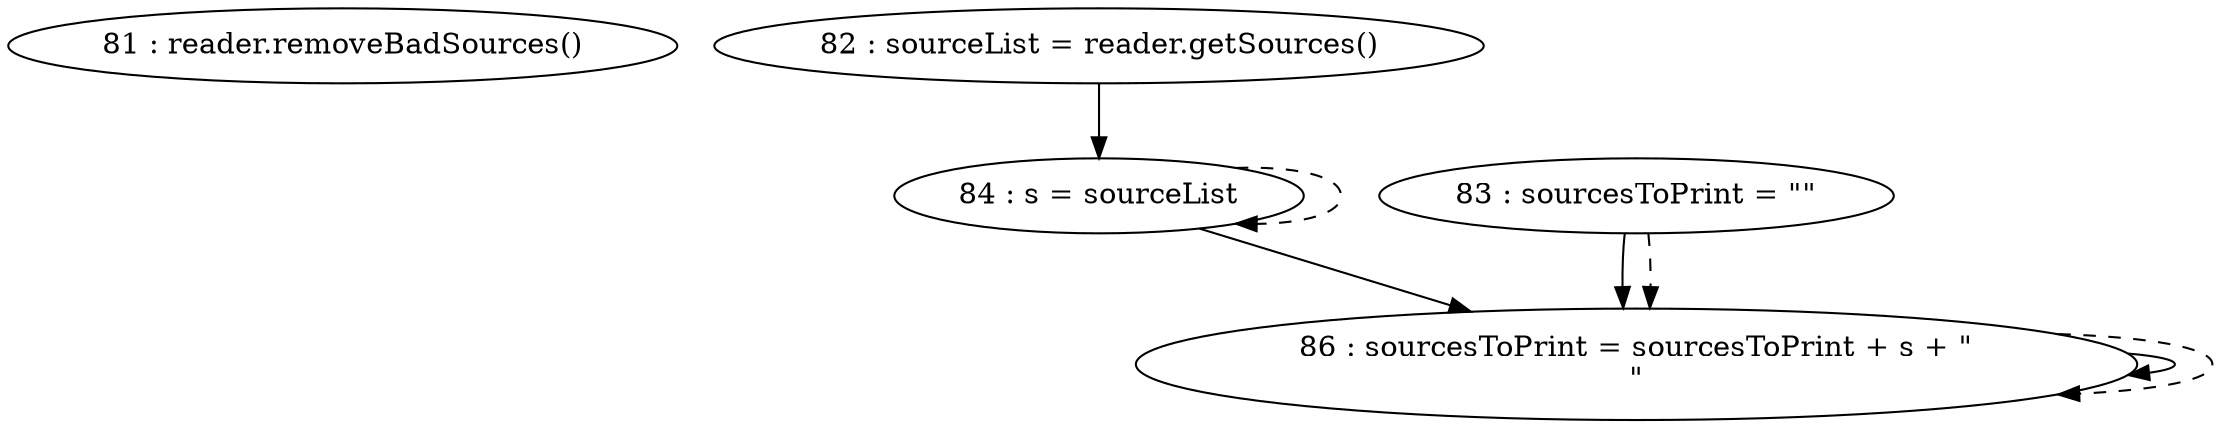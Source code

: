 digraph G {
"81 : reader.removeBadSources()"
"82 : sourceList = reader.getSources()"
"82 : sourceList = reader.getSources()" -> "84 : s = sourceList"
"83 : sourcesToPrint = \"\""
"83 : sourcesToPrint = \"\"" -> "86 : sourcesToPrint = sourcesToPrint + s + \"\n\""
"83 : sourcesToPrint = \"\"" -> "86 : sourcesToPrint = sourcesToPrint + s + \"\n\"" [style=dashed]
"84 : s = sourceList"
"84 : s = sourceList" -> "86 : sourcesToPrint = sourcesToPrint + s + \"\n\""
"84 : s = sourceList" -> "84 : s = sourceList" [style=dashed]
"86 : sourcesToPrint = sourcesToPrint + s + \"\n\""
"86 : sourcesToPrint = sourcesToPrint + s + \"\n\"" -> "86 : sourcesToPrint = sourcesToPrint + s + \"\n\""
"86 : sourcesToPrint = sourcesToPrint + s + \"\n\"" -> "86 : sourcesToPrint = sourcesToPrint + s + \"\n\"" [style=dashed]
}
